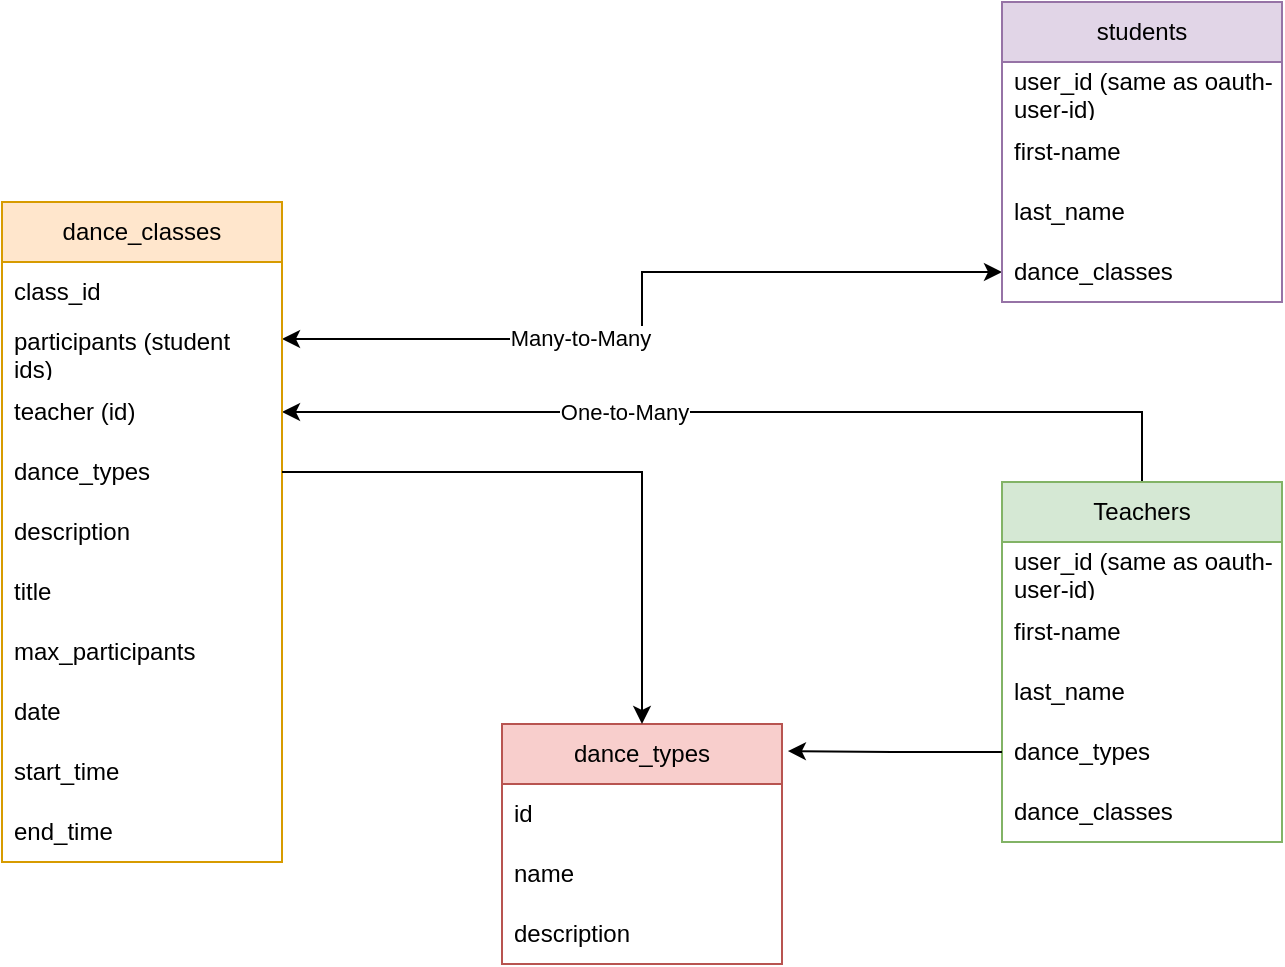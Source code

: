 <mxfile version="21.0.6" type="device"><diagram name="Seite-1" id="2ffxOpQ-eyGo0lUfhxMO"><mxGraphModel dx="1370" dy="771" grid="1" gridSize="10" guides="1" tooltips="1" connect="1" arrows="1" fold="1" page="1" pageScale="1" pageWidth="827" pageHeight="1169" math="0" shadow="0"><root><mxCell id="0"/><mxCell id="1" parent="0"/><mxCell id="o10b5iDaHupwoy5K0vat-10" value="" style="endArrow=classic;startArrow=classic;html=1;rounded=0;edgeStyle=orthogonalEdgeStyle;entryX=0;entryY=0.5;entryDx=0;entryDy=0;exitX=1;exitY=0.283;exitDx=0;exitDy=0;exitPerimeter=0;" edge="1" parent="1" source="o10b5iDaHupwoy5K0vat-22" target="o10b5iDaHupwoy5K0vat-50"><mxGeometry width="50" height="50" relative="1" as="geometry"><mxPoint x="370" y="160" as="sourcePoint"/><mxPoint x="570" y="260" as="targetPoint"/></mxGeometry></mxCell><mxCell id="o10b5iDaHupwoy5K0vat-12" value="Many-to-Many" style="edgeLabel;html=1;align=center;verticalAlign=middle;resizable=0;points=[];" vertex="1" connectable="0" parent="o10b5iDaHupwoy5K0vat-10"><mxGeometry x="-0.242" y="1" relative="1" as="geometry"><mxPoint as="offset"/></mxGeometry></mxCell><mxCell id="o10b5iDaHupwoy5K0vat-32" style="edgeStyle=orthogonalEdgeStyle;rounded=0;orthogonalLoop=1;jettySize=auto;html=1;entryX=1;entryY=0.5;entryDx=0;entryDy=0;exitX=0.5;exitY=0;exitDx=0;exitDy=0;" edge="1" parent="1" source="o10b5iDaHupwoy5K0vat-13" target="o10b5iDaHupwoy5K0vat-23"><mxGeometry relative="1" as="geometry"><mxPoint x="560" y="450" as="sourcePoint"/><mxPoint x="270" y="150" as="targetPoint"/></mxGeometry></mxCell><mxCell id="o10b5iDaHupwoy5K0vat-33" value="One-to-Many" style="edgeLabel;html=1;align=center;verticalAlign=middle;resizable=0;points=[];" vertex="1" connectable="0" parent="o10b5iDaHupwoy5K0vat-32"><mxGeometry x="0.648" y="2" relative="1" as="geometry"><mxPoint x="89" y="-2" as="offset"/></mxGeometry></mxCell><mxCell id="o10b5iDaHupwoy5K0vat-13" value="Teachers" style="swimlane;fontStyle=0;childLayout=stackLayout;horizontal=1;startSize=30;horizontalStack=0;resizeParent=1;resizeParentMax=0;resizeLast=0;collapsible=1;marginBottom=0;whiteSpace=wrap;html=1;fillColor=#d5e8d4;strokeColor=#82b366;" vertex="1" parent="1"><mxGeometry x="570" y="430" width="140" height="180" as="geometry"/></mxCell><mxCell id="o10b5iDaHupwoy5K0vat-14" value="user_id (same as oauth-user-id)" style="text;strokeColor=none;fillColor=none;align=left;verticalAlign=middle;spacingLeft=4;spacingRight=4;overflow=hidden;points=[[0,0.5],[1,0.5]];portConstraint=eastwest;rotatable=0;whiteSpace=wrap;html=1;" vertex="1" parent="o10b5iDaHupwoy5K0vat-13"><mxGeometry y="30" width="140" height="30" as="geometry"/></mxCell><mxCell id="o10b5iDaHupwoy5K0vat-15" value="first-name" style="text;strokeColor=none;fillColor=none;align=left;verticalAlign=middle;spacingLeft=4;spacingRight=4;overflow=hidden;points=[[0,0.5],[1,0.5]];portConstraint=eastwest;rotatable=0;whiteSpace=wrap;html=1;" vertex="1" parent="o10b5iDaHupwoy5K0vat-13"><mxGeometry y="60" width="140" height="30" as="geometry"/></mxCell><mxCell id="o10b5iDaHupwoy5K0vat-16" value="last_name" style="text;strokeColor=none;fillColor=none;align=left;verticalAlign=middle;spacingLeft=4;spacingRight=4;overflow=hidden;points=[[0,0.5],[1,0.5]];portConstraint=eastwest;rotatable=0;whiteSpace=wrap;html=1;" vertex="1" parent="o10b5iDaHupwoy5K0vat-13"><mxGeometry y="90" width="140" height="30" as="geometry"/></mxCell><mxCell id="o10b5iDaHupwoy5K0vat-18" value="dance_types" style="text;strokeColor=none;fillColor=none;align=left;verticalAlign=middle;spacingLeft=4;spacingRight=4;overflow=hidden;points=[[0,0.5],[1,0.5]];portConstraint=eastwest;rotatable=0;whiteSpace=wrap;html=1;" vertex="1" parent="o10b5iDaHupwoy5K0vat-13"><mxGeometry y="120" width="140" height="30" as="geometry"/></mxCell><mxCell id="o10b5iDaHupwoy5K0vat-19" value="dance_classes" style="text;strokeColor=none;fillColor=none;align=left;verticalAlign=middle;spacingLeft=4;spacingRight=4;overflow=hidden;points=[[0,0.5],[1,0.5]];portConstraint=eastwest;rotatable=0;whiteSpace=wrap;html=1;" vertex="1" parent="o10b5iDaHupwoy5K0vat-13"><mxGeometry y="150" width="140" height="30" as="geometry"/></mxCell><mxCell id="o10b5iDaHupwoy5K0vat-20" value="dance_classes" style="swimlane;fontStyle=0;childLayout=stackLayout;horizontal=1;startSize=30;horizontalStack=0;resizeParent=1;resizeParentMax=0;resizeLast=0;collapsible=1;marginBottom=0;whiteSpace=wrap;html=1;fillColor=#ffe6cc;strokeColor=#d79b00;" vertex="1" parent="1"><mxGeometry x="70" y="290" width="140" height="330" as="geometry"/></mxCell><mxCell id="o10b5iDaHupwoy5K0vat-21" value="class_id" style="text;strokeColor=none;fillColor=none;align=left;verticalAlign=middle;spacingLeft=4;spacingRight=4;overflow=hidden;points=[[0,0.5],[1,0.5]];portConstraint=eastwest;rotatable=0;whiteSpace=wrap;html=1;" vertex="1" parent="o10b5iDaHupwoy5K0vat-20"><mxGeometry y="30" width="140" height="30" as="geometry"/></mxCell><mxCell id="o10b5iDaHupwoy5K0vat-22" value="participants (student ids)" style="text;strokeColor=none;fillColor=none;align=left;verticalAlign=middle;spacingLeft=4;spacingRight=4;overflow=hidden;points=[[0,0.5],[1,0.5]];portConstraint=eastwest;rotatable=0;whiteSpace=wrap;html=1;" vertex="1" parent="o10b5iDaHupwoy5K0vat-20"><mxGeometry y="60" width="140" height="30" as="geometry"/></mxCell><mxCell id="o10b5iDaHupwoy5K0vat-23" value="teacher (id)" style="text;strokeColor=none;fillColor=none;align=left;verticalAlign=middle;spacingLeft=4;spacingRight=4;overflow=hidden;points=[[0,0.5],[1,0.5]];portConstraint=eastwest;rotatable=0;whiteSpace=wrap;html=1;" vertex="1" parent="o10b5iDaHupwoy5K0vat-20"><mxGeometry y="90" width="140" height="30" as="geometry"/></mxCell><mxCell id="o10b5iDaHupwoy5K0vat-24" value="dance_types" style="text;strokeColor=none;fillColor=none;align=left;verticalAlign=middle;spacingLeft=4;spacingRight=4;overflow=hidden;points=[[0,0.5],[1,0.5]];portConstraint=eastwest;rotatable=0;whiteSpace=wrap;html=1;" vertex="1" parent="o10b5iDaHupwoy5K0vat-20"><mxGeometry y="120" width="140" height="30" as="geometry"/></mxCell><mxCell id="o10b5iDaHupwoy5K0vat-25" value="description" style="text;strokeColor=none;fillColor=none;align=left;verticalAlign=middle;spacingLeft=4;spacingRight=4;overflow=hidden;points=[[0,0.5],[1,0.5]];portConstraint=eastwest;rotatable=0;whiteSpace=wrap;html=1;" vertex="1" parent="o10b5iDaHupwoy5K0vat-20"><mxGeometry y="150" width="140" height="30" as="geometry"/></mxCell><mxCell id="o10b5iDaHupwoy5K0vat-27" value="title" style="text;strokeColor=none;fillColor=none;align=left;verticalAlign=middle;spacingLeft=4;spacingRight=4;overflow=hidden;points=[[0,0.5],[1,0.5]];portConstraint=eastwest;rotatable=0;whiteSpace=wrap;html=1;" vertex="1" parent="o10b5iDaHupwoy5K0vat-20"><mxGeometry y="180" width="140" height="30" as="geometry"/></mxCell><mxCell id="o10b5iDaHupwoy5K0vat-26" value="max_participants" style="text;strokeColor=none;fillColor=none;align=left;verticalAlign=middle;spacingLeft=4;spacingRight=4;overflow=hidden;points=[[0,0.5],[1,0.5]];portConstraint=eastwest;rotatable=0;whiteSpace=wrap;html=1;" vertex="1" parent="o10b5iDaHupwoy5K0vat-20"><mxGeometry y="210" width="140" height="30" as="geometry"/></mxCell><mxCell id="o10b5iDaHupwoy5K0vat-28" value="date" style="text;strokeColor=none;fillColor=none;align=left;verticalAlign=middle;spacingLeft=4;spacingRight=4;overflow=hidden;points=[[0,0.5],[1,0.5]];portConstraint=eastwest;rotatable=0;whiteSpace=wrap;html=1;" vertex="1" parent="o10b5iDaHupwoy5K0vat-20"><mxGeometry y="240" width="140" height="30" as="geometry"/></mxCell><mxCell id="o10b5iDaHupwoy5K0vat-29" value="start_time" style="text;strokeColor=none;fillColor=none;align=left;verticalAlign=middle;spacingLeft=4;spacingRight=4;overflow=hidden;points=[[0,0.5],[1,0.5]];portConstraint=eastwest;rotatable=0;whiteSpace=wrap;html=1;" vertex="1" parent="o10b5iDaHupwoy5K0vat-20"><mxGeometry y="270" width="140" height="30" as="geometry"/></mxCell><mxCell id="o10b5iDaHupwoy5K0vat-30" value="end_time" style="text;strokeColor=none;fillColor=none;align=left;verticalAlign=middle;spacingLeft=4;spacingRight=4;overflow=hidden;points=[[0,0.5],[1,0.5]];portConstraint=eastwest;rotatable=0;whiteSpace=wrap;html=1;" vertex="1" parent="o10b5iDaHupwoy5K0vat-20"><mxGeometry y="300" width="140" height="30" as="geometry"/></mxCell><mxCell id="o10b5iDaHupwoy5K0vat-34" value="dance_types" style="swimlane;fontStyle=0;childLayout=stackLayout;horizontal=1;startSize=30;horizontalStack=0;resizeParent=1;resizeParentMax=0;resizeLast=0;collapsible=1;marginBottom=0;whiteSpace=wrap;html=1;fillColor=#f8cecc;strokeColor=#b85450;" vertex="1" parent="1"><mxGeometry x="320" y="551" width="140" height="120" as="geometry"/></mxCell><mxCell id="o10b5iDaHupwoy5K0vat-35" value="id" style="text;strokeColor=none;fillColor=none;align=left;verticalAlign=middle;spacingLeft=4;spacingRight=4;overflow=hidden;points=[[0,0.5],[1,0.5]];portConstraint=eastwest;rotatable=0;whiteSpace=wrap;html=1;" vertex="1" parent="o10b5iDaHupwoy5K0vat-34"><mxGeometry y="30" width="140" height="30" as="geometry"/></mxCell><mxCell id="o10b5iDaHupwoy5K0vat-36" value="name" style="text;strokeColor=none;fillColor=none;align=left;verticalAlign=middle;spacingLeft=4;spacingRight=4;overflow=hidden;points=[[0,0.5],[1,0.5]];portConstraint=eastwest;rotatable=0;whiteSpace=wrap;html=1;" vertex="1" parent="o10b5iDaHupwoy5K0vat-34"><mxGeometry y="60" width="140" height="30" as="geometry"/></mxCell><mxCell id="o10b5iDaHupwoy5K0vat-38" value="description" style="text;strokeColor=none;fillColor=none;align=left;verticalAlign=middle;spacingLeft=4;spacingRight=4;overflow=hidden;points=[[0,0.5],[1,0.5]];portConstraint=eastwest;rotatable=0;whiteSpace=wrap;html=1;" vertex="1" parent="o10b5iDaHupwoy5K0vat-34"><mxGeometry y="90" width="140" height="30" as="geometry"/></mxCell><mxCell id="o10b5iDaHupwoy5K0vat-43" style="edgeStyle=orthogonalEdgeStyle;rounded=0;orthogonalLoop=1;jettySize=auto;html=1;entryX=0.5;entryY=0;entryDx=0;entryDy=0;" edge="1" parent="1" source="o10b5iDaHupwoy5K0vat-24" target="o10b5iDaHupwoy5K0vat-34"><mxGeometry relative="1" as="geometry"/></mxCell><mxCell id="o10b5iDaHupwoy5K0vat-44" style="edgeStyle=orthogonalEdgeStyle;rounded=0;orthogonalLoop=1;jettySize=auto;html=1;entryX=1.021;entryY=0.113;entryDx=0;entryDy=0;entryPerimeter=0;" edge="1" parent="1" source="o10b5iDaHupwoy5K0vat-18" target="o10b5iDaHupwoy5K0vat-34"><mxGeometry relative="1" as="geometry"/></mxCell><mxCell id="o10b5iDaHupwoy5K0vat-45" value="students" style="swimlane;fontStyle=0;childLayout=stackLayout;horizontal=1;startSize=30;horizontalStack=0;resizeParent=1;resizeParentMax=0;resizeLast=0;collapsible=1;marginBottom=0;whiteSpace=wrap;html=1;fillColor=#e1d5e7;strokeColor=#9673a6;" vertex="1" parent="1"><mxGeometry x="570" y="190" width="140" height="150" as="geometry"/></mxCell><mxCell id="o10b5iDaHupwoy5K0vat-46" value="user_id (same as oauth-user-id)" style="text;strokeColor=none;fillColor=none;align=left;verticalAlign=middle;spacingLeft=4;spacingRight=4;overflow=hidden;points=[[0,0.5],[1,0.5]];portConstraint=eastwest;rotatable=0;whiteSpace=wrap;html=1;" vertex="1" parent="o10b5iDaHupwoy5K0vat-45"><mxGeometry y="30" width="140" height="30" as="geometry"/></mxCell><mxCell id="o10b5iDaHupwoy5K0vat-47" value="first-name" style="text;strokeColor=none;fillColor=none;align=left;verticalAlign=middle;spacingLeft=4;spacingRight=4;overflow=hidden;points=[[0,0.5],[1,0.5]];portConstraint=eastwest;rotatable=0;whiteSpace=wrap;html=1;" vertex="1" parent="o10b5iDaHupwoy5K0vat-45"><mxGeometry y="60" width="140" height="30" as="geometry"/></mxCell><mxCell id="o10b5iDaHupwoy5K0vat-48" value="last_name" style="text;strokeColor=none;fillColor=none;align=left;verticalAlign=middle;spacingLeft=4;spacingRight=4;overflow=hidden;points=[[0,0.5],[1,0.5]];portConstraint=eastwest;rotatable=0;whiteSpace=wrap;html=1;" vertex="1" parent="o10b5iDaHupwoy5K0vat-45"><mxGeometry y="90" width="140" height="30" as="geometry"/></mxCell><mxCell id="o10b5iDaHupwoy5K0vat-50" value="dance_classes" style="text;strokeColor=none;fillColor=none;align=left;verticalAlign=middle;spacingLeft=4;spacingRight=4;overflow=hidden;points=[[0,0.5],[1,0.5]];portConstraint=eastwest;rotatable=0;whiteSpace=wrap;html=1;" vertex="1" parent="o10b5iDaHupwoy5K0vat-45"><mxGeometry y="120" width="140" height="30" as="geometry"/></mxCell></root></mxGraphModel></diagram></mxfile>